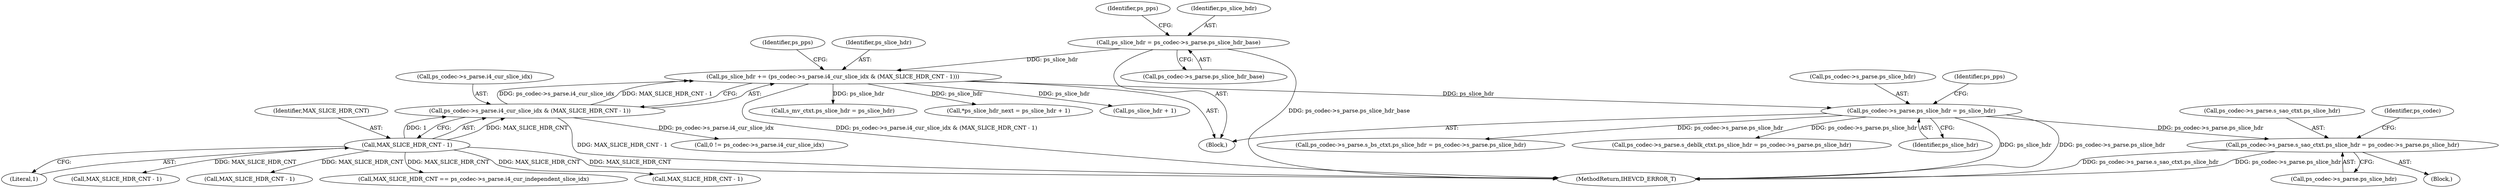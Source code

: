 digraph "0_Android_2b9fb0c2074d370a254b35e2489de2d94943578d@pointer" {
"1005256" [label="(Call,ps_codec->s_parse.s_sao_ctxt.ps_slice_hdr = ps_codec->s_parse.ps_slice_hdr)"];
"1000354" [label="(Call,ps_codec->s_parse.ps_slice_hdr = ps_slice_hdr)"];
"1000237" [label="(Call,ps_slice_hdr += (ps_codec->s_parse.i4_cur_slice_idx & (MAX_SLICE_HDR_CNT - 1)))"];
"1000239" [label="(Call,ps_codec->s_parse.i4_cur_slice_idx & (MAX_SLICE_HDR_CNT - 1))"];
"1000245" [label="(Call,MAX_SLICE_HDR_CNT - 1)"];
"1000216" [label="(Call,ps_slice_hdr = ps_codec->s_parse.ps_slice_hdr_base)"];
"1005257" [label="(Call,ps_codec->s_parse.s_sao_ctxt.ps_slice_hdr)"];
"1004999" [label="(Block,)"];
"1000224" [label="(Identifier,ps_pps)"];
"1000249" [label="(Identifier,ps_pps)"];
"1000354" [label="(Call,ps_codec->s_parse.ps_slice_hdr = ps_slice_hdr)"];
"1000237" [label="(Call,ps_slice_hdr += (ps_codec->s_parse.i4_cur_slice_idx & (MAX_SLICE_HDR_CNT - 1)))"];
"1005264" [label="(Call,ps_codec->s_parse.ps_slice_hdr)"];
"1000218" [label="(Call,ps_codec->s_parse.ps_slice_hdr_base)"];
"1000669" [label="(Call,MAX_SLICE_HDR_CNT - 1)"];
"1000216" [label="(Call,ps_slice_hdr = ps_codec->s_parse.ps_slice_hdr_base)"];
"1000360" [label="(Identifier,ps_slice_hdr)"];
"1005291" [label="(MethodReturn,IHEVCD_ERROR_T)"];
"1004239" [label="(Call,ps_codec->s_parse.s_bs_ctxt.ps_slice_hdr = ps_codec->s_parse.ps_slice_hdr)"];
"1000280" [label="(Call,MAX_SLICE_HDR_CNT == ps_codec->s_parse.i4_cur_independent_slice_idx)"];
"1005256" [label="(Call,ps_codec->s_parse.s_sao_ctxt.ps_slice_hdr = ps_codec->s_parse.ps_slice_hdr)"];
"1005273" [label="(Identifier,ps_codec)"];
"1003423" [label="(Call,s_mv_ctxt.ps_slice_hdr = ps_slice_hdr)"];
"1004783" [label="(Call,*ps_slice_hdr_next = ps_slice_hdr + 1)"];
"1005195" [label="(Call,ps_codec->s_parse.s_deblk_ctxt.ps_slice_hdr = ps_codec->s_parse.ps_slice_hdr)"];
"1000596" [label="(Call,MAX_SLICE_HDR_CNT - 1)"];
"1000238" [label="(Identifier,ps_slice_hdr)"];
"1000245" [label="(Call,MAX_SLICE_HDR_CNT - 1)"];
"1000240" [label="(Call,ps_codec->s_parse.i4_cur_slice_idx)"];
"1000247" [label="(Literal,1)"];
"1000246" [label="(Identifier,MAX_SLICE_HDR_CNT)"];
"1004930" [label="(Call,MAX_SLICE_HDR_CNT - 1)"];
"1004785" [label="(Call,ps_slice_hdr + 1)"];
"1000355" [label="(Call,ps_codec->s_parse.ps_slice_hdr)"];
"1000189" [label="(Block,)"];
"1000259" [label="(Call,0 != ps_codec->s_parse.i4_cur_slice_idx)"];
"1000217" [label="(Identifier,ps_slice_hdr)"];
"1000239" [label="(Call,ps_codec->s_parse.i4_cur_slice_idx & (MAX_SLICE_HDR_CNT - 1))"];
"1000362" [label="(Identifier,ps_pps)"];
"1005256" -> "1004999"  [label="AST: "];
"1005256" -> "1005264"  [label="CFG: "];
"1005257" -> "1005256"  [label="AST: "];
"1005264" -> "1005256"  [label="AST: "];
"1005273" -> "1005256"  [label="CFG: "];
"1005256" -> "1005291"  [label="DDG: ps_codec->s_parse.ps_slice_hdr"];
"1005256" -> "1005291"  [label="DDG: ps_codec->s_parse.s_sao_ctxt.ps_slice_hdr"];
"1000354" -> "1005256"  [label="DDG: ps_codec->s_parse.ps_slice_hdr"];
"1000354" -> "1000189"  [label="AST: "];
"1000354" -> "1000360"  [label="CFG: "];
"1000355" -> "1000354"  [label="AST: "];
"1000360" -> "1000354"  [label="AST: "];
"1000362" -> "1000354"  [label="CFG: "];
"1000354" -> "1005291"  [label="DDG: ps_slice_hdr"];
"1000354" -> "1005291"  [label="DDG: ps_codec->s_parse.ps_slice_hdr"];
"1000237" -> "1000354"  [label="DDG: ps_slice_hdr"];
"1000354" -> "1004239"  [label="DDG: ps_codec->s_parse.ps_slice_hdr"];
"1000354" -> "1005195"  [label="DDG: ps_codec->s_parse.ps_slice_hdr"];
"1000237" -> "1000189"  [label="AST: "];
"1000237" -> "1000239"  [label="CFG: "];
"1000238" -> "1000237"  [label="AST: "];
"1000239" -> "1000237"  [label="AST: "];
"1000249" -> "1000237"  [label="CFG: "];
"1000237" -> "1005291"  [label="DDG: ps_codec->s_parse.i4_cur_slice_idx & (MAX_SLICE_HDR_CNT - 1)"];
"1000239" -> "1000237"  [label="DDG: ps_codec->s_parse.i4_cur_slice_idx"];
"1000239" -> "1000237"  [label="DDG: MAX_SLICE_HDR_CNT - 1"];
"1000216" -> "1000237"  [label="DDG: ps_slice_hdr"];
"1000237" -> "1003423"  [label="DDG: ps_slice_hdr"];
"1000237" -> "1004783"  [label="DDG: ps_slice_hdr"];
"1000237" -> "1004785"  [label="DDG: ps_slice_hdr"];
"1000239" -> "1000245"  [label="CFG: "];
"1000240" -> "1000239"  [label="AST: "];
"1000245" -> "1000239"  [label="AST: "];
"1000239" -> "1005291"  [label="DDG: MAX_SLICE_HDR_CNT - 1"];
"1000245" -> "1000239"  [label="DDG: MAX_SLICE_HDR_CNT"];
"1000245" -> "1000239"  [label="DDG: 1"];
"1000239" -> "1000259"  [label="DDG: ps_codec->s_parse.i4_cur_slice_idx"];
"1000245" -> "1000247"  [label="CFG: "];
"1000246" -> "1000245"  [label="AST: "];
"1000247" -> "1000245"  [label="AST: "];
"1000245" -> "1005291"  [label="DDG: MAX_SLICE_HDR_CNT"];
"1000245" -> "1000280"  [label="DDG: MAX_SLICE_HDR_CNT"];
"1000245" -> "1000596"  [label="DDG: MAX_SLICE_HDR_CNT"];
"1000245" -> "1000669"  [label="DDG: MAX_SLICE_HDR_CNT"];
"1000245" -> "1004930"  [label="DDG: MAX_SLICE_HDR_CNT"];
"1000216" -> "1000189"  [label="AST: "];
"1000216" -> "1000218"  [label="CFG: "];
"1000217" -> "1000216"  [label="AST: "];
"1000218" -> "1000216"  [label="AST: "];
"1000224" -> "1000216"  [label="CFG: "];
"1000216" -> "1005291"  [label="DDG: ps_codec->s_parse.ps_slice_hdr_base"];
}
